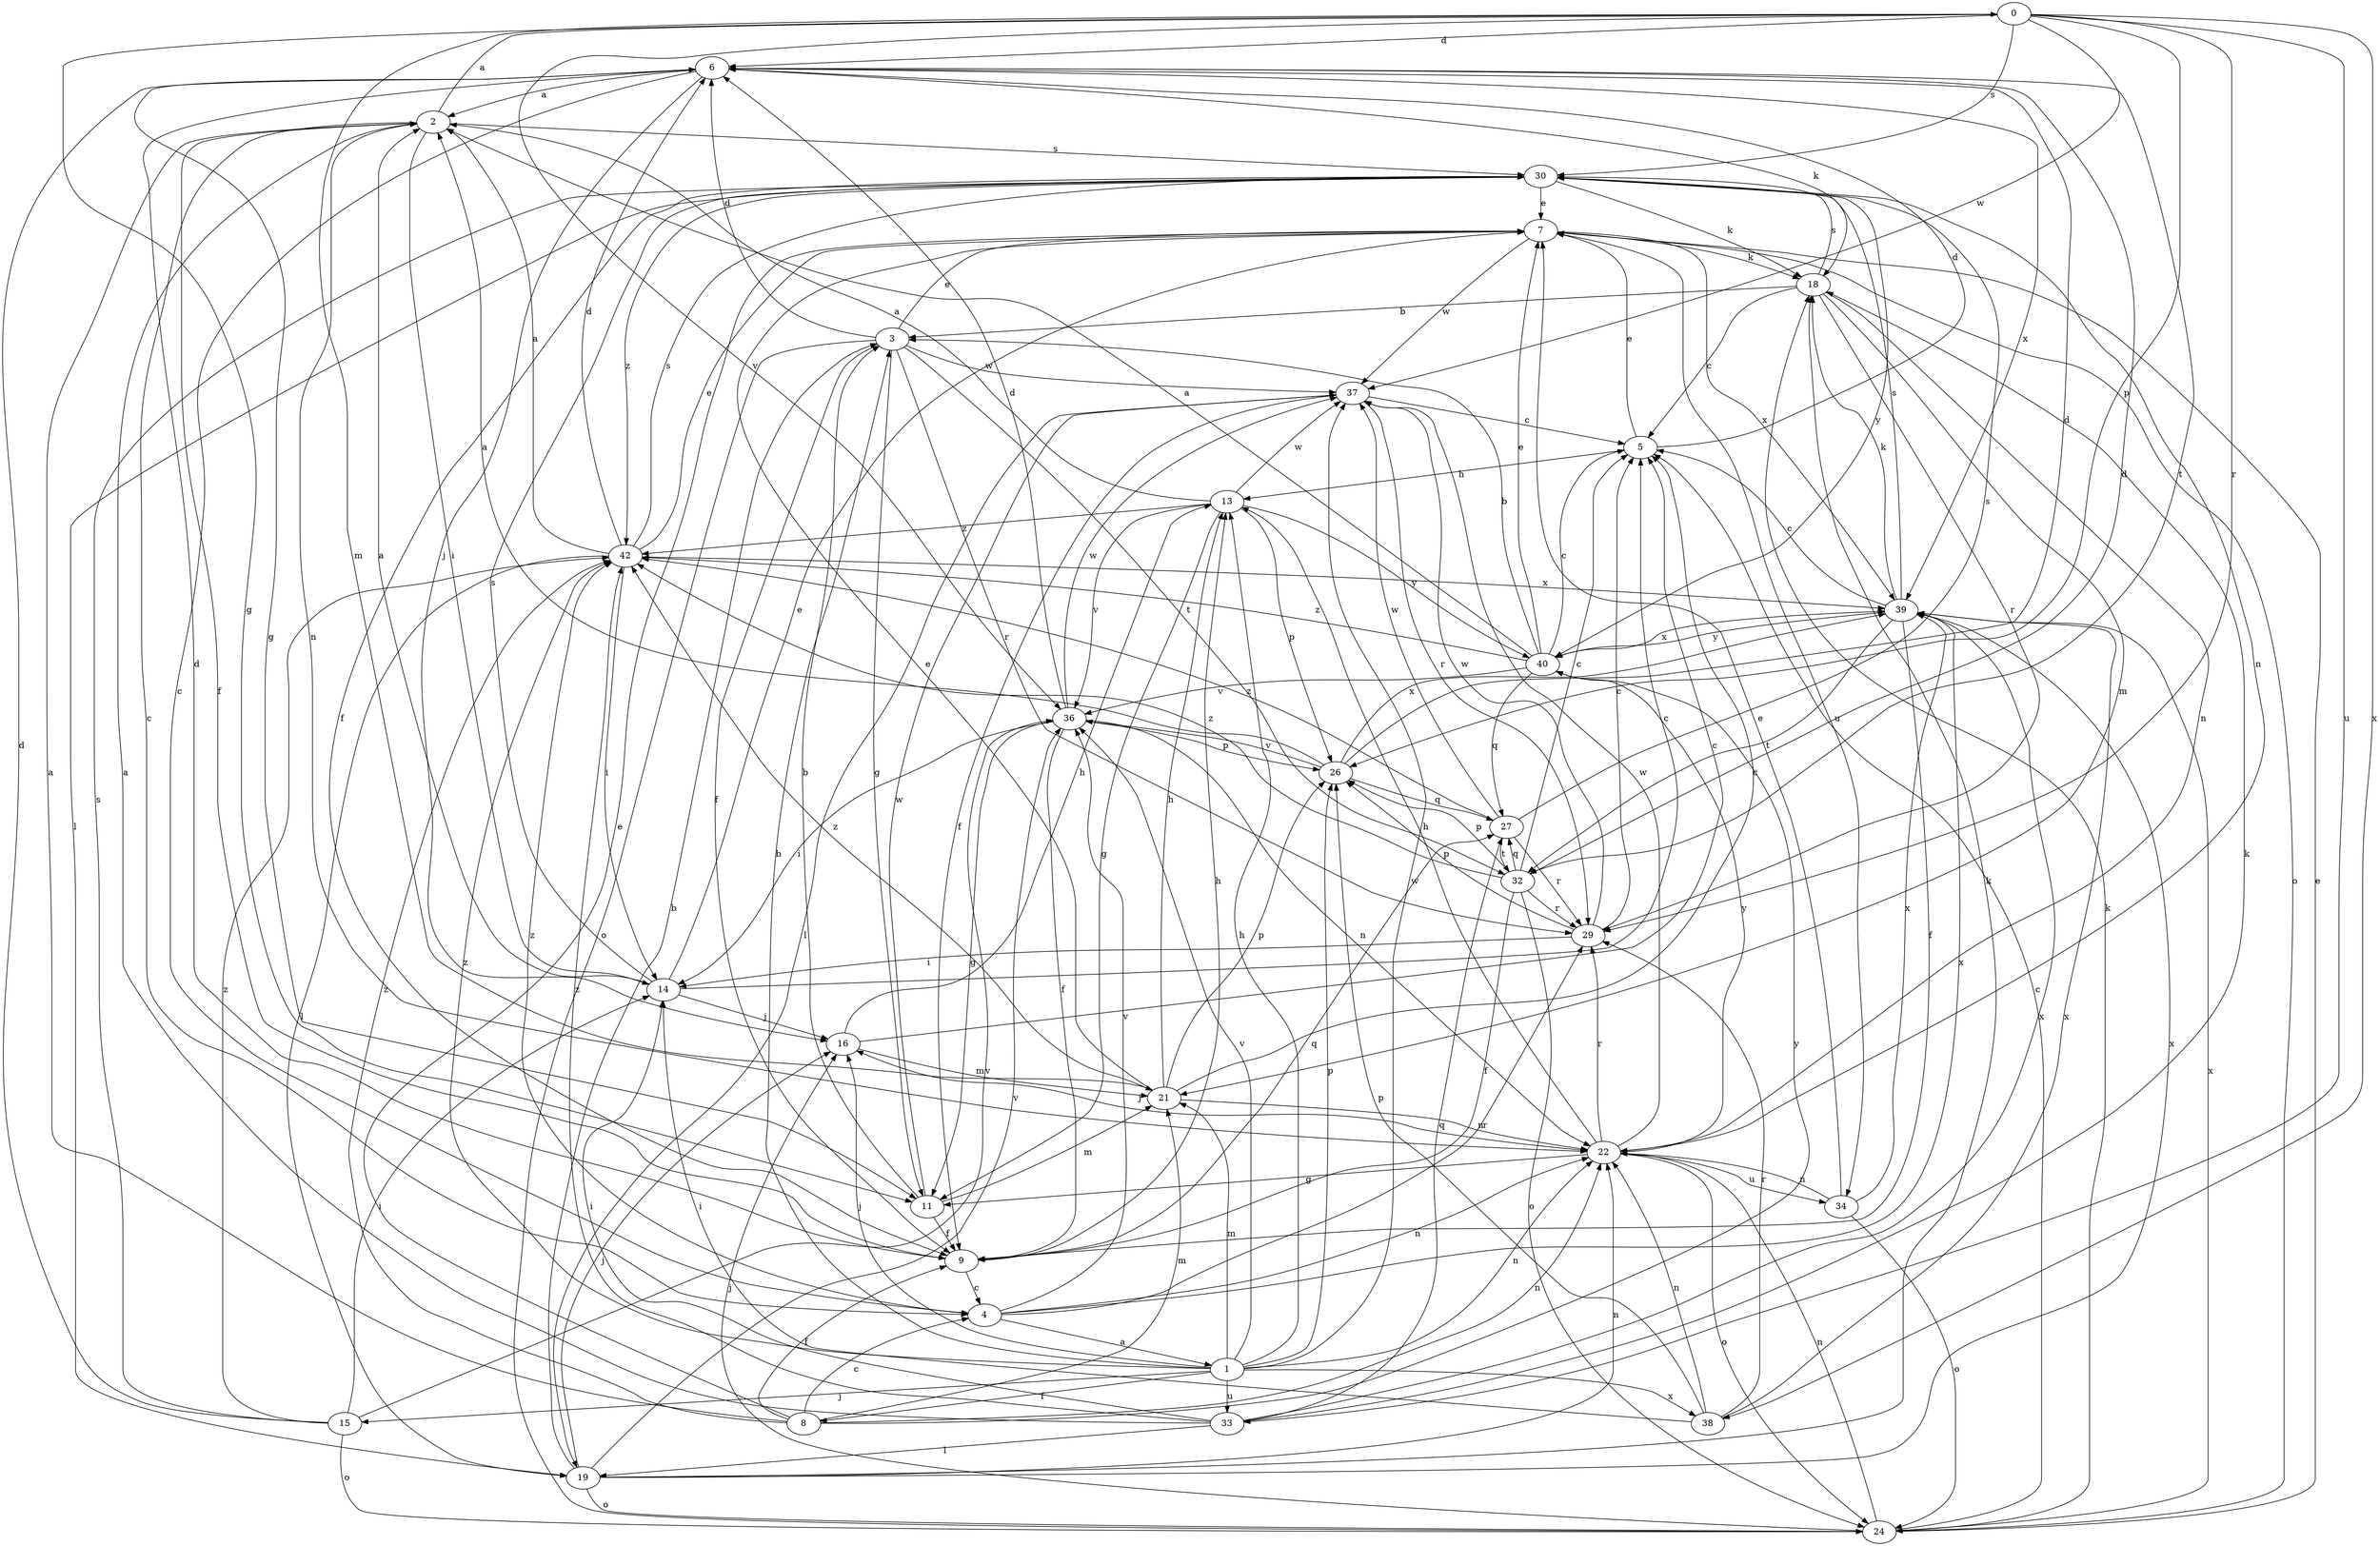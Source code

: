 strict digraph  {
0;
1;
2;
3;
4;
5;
6;
7;
8;
9;
11;
13;
14;
15;
16;
18;
19;
21;
22;
24;
26;
27;
29;
30;
32;
33;
34;
36;
37;
38;
39;
40;
42;
0 -> 6  [label=d];
0 -> 11  [label=g];
0 -> 21  [label=m];
0 -> 26  [label=p];
0 -> 29  [label=r];
0 -> 30  [label=s];
0 -> 33  [label=u];
0 -> 36  [label=v];
0 -> 37  [label=w];
0 -> 38  [label=x];
1 -> 3  [label=b];
1 -> 8  [label=f];
1 -> 13  [label=h];
1 -> 15  [label=j];
1 -> 16  [label=j];
1 -> 21  [label=m];
1 -> 22  [label=n];
1 -> 26  [label=p];
1 -> 33  [label=u];
1 -> 36  [label=v];
1 -> 37  [label=w];
1 -> 38  [label=x];
1 -> 42  [label=z];
2 -> 0  [label=a];
2 -> 4  [label=c];
2 -> 9  [label=f];
2 -> 14  [label=i];
2 -> 22  [label=n];
2 -> 30  [label=s];
3 -> 6  [label=d];
3 -> 7  [label=e];
3 -> 9  [label=f];
3 -> 11  [label=g];
3 -> 24  [label=o];
3 -> 29  [label=r];
3 -> 32  [label=t];
3 -> 37  [label=w];
4 -> 1  [label=a];
4 -> 22  [label=n];
4 -> 29  [label=r];
4 -> 36  [label=v];
4 -> 39  [label=x];
4 -> 42  [label=z];
5 -> 6  [label=d];
5 -> 7  [label=e];
5 -> 13  [label=h];
6 -> 2  [label=a];
6 -> 4  [label=c];
6 -> 11  [label=g];
6 -> 16  [label=j];
6 -> 18  [label=k];
6 -> 32  [label=t];
6 -> 39  [label=x];
7 -> 18  [label=k];
7 -> 24  [label=o];
7 -> 34  [label=u];
7 -> 37  [label=w];
7 -> 39  [label=x];
8 -> 2  [label=a];
8 -> 4  [label=c];
8 -> 7  [label=e];
8 -> 9  [label=f];
8 -> 21  [label=m];
8 -> 22  [label=n];
8 -> 40  [label=y];
8 -> 42  [label=z];
9 -> 4  [label=c];
9 -> 6  [label=d];
9 -> 13  [label=h];
9 -> 27  [label=q];
11 -> 3  [label=b];
11 -> 9  [label=f];
11 -> 21  [label=m];
11 -> 37  [label=w];
13 -> 2  [label=a];
13 -> 11  [label=g];
13 -> 26  [label=p];
13 -> 36  [label=v];
13 -> 37  [label=w];
13 -> 40  [label=y];
13 -> 42  [label=z];
14 -> 2  [label=a];
14 -> 5  [label=c];
14 -> 7  [label=e];
14 -> 16  [label=j];
14 -> 30  [label=s];
15 -> 6  [label=d];
15 -> 14  [label=i];
15 -> 24  [label=o];
15 -> 30  [label=s];
15 -> 36  [label=v];
15 -> 42  [label=z];
16 -> 5  [label=c];
16 -> 13  [label=h];
16 -> 21  [label=m];
18 -> 3  [label=b];
18 -> 5  [label=c];
18 -> 21  [label=m];
18 -> 22  [label=n];
18 -> 29  [label=r];
18 -> 30  [label=s];
19 -> 3  [label=b];
19 -> 16  [label=j];
19 -> 18  [label=k];
19 -> 22  [label=n];
19 -> 24  [label=o];
19 -> 36  [label=v];
19 -> 39  [label=x];
21 -> 5  [label=c];
21 -> 7  [label=e];
21 -> 13  [label=h];
21 -> 22  [label=n];
21 -> 26  [label=p];
21 -> 42  [label=z];
22 -> 11  [label=g];
22 -> 13  [label=h];
22 -> 16  [label=j];
22 -> 24  [label=o];
22 -> 29  [label=r];
22 -> 34  [label=u];
22 -> 37  [label=w];
22 -> 40  [label=y];
24 -> 5  [label=c];
24 -> 7  [label=e];
24 -> 16  [label=j];
24 -> 18  [label=k];
24 -> 22  [label=n];
24 -> 39  [label=x];
26 -> 2  [label=a];
26 -> 6  [label=d];
26 -> 27  [label=q];
26 -> 36  [label=v];
26 -> 39  [label=x];
27 -> 29  [label=r];
27 -> 30  [label=s];
27 -> 32  [label=t];
27 -> 37  [label=w];
27 -> 42  [label=z];
29 -> 5  [label=c];
29 -> 14  [label=i];
29 -> 26  [label=p];
29 -> 37  [label=w];
30 -> 7  [label=e];
30 -> 9  [label=f];
30 -> 18  [label=k];
30 -> 19  [label=l];
30 -> 22  [label=n];
30 -> 40  [label=y];
30 -> 42  [label=z];
32 -> 5  [label=c];
32 -> 6  [label=d];
32 -> 9  [label=f];
32 -> 24  [label=o];
32 -> 26  [label=p];
32 -> 27  [label=q];
32 -> 29  [label=r];
32 -> 42  [label=z];
33 -> 2  [label=a];
33 -> 14  [label=i];
33 -> 18  [label=k];
33 -> 19  [label=l];
33 -> 27  [label=q];
33 -> 39  [label=x];
33 -> 42  [label=z];
34 -> 7  [label=e];
34 -> 22  [label=n];
34 -> 24  [label=o];
34 -> 39  [label=x];
36 -> 6  [label=d];
36 -> 9  [label=f];
36 -> 11  [label=g];
36 -> 14  [label=i];
36 -> 22  [label=n];
36 -> 26  [label=p];
36 -> 37  [label=w];
37 -> 5  [label=c];
37 -> 9  [label=f];
37 -> 19  [label=l];
37 -> 29  [label=r];
38 -> 14  [label=i];
38 -> 22  [label=n];
38 -> 26  [label=p];
38 -> 29  [label=r];
38 -> 39  [label=x];
39 -> 5  [label=c];
39 -> 9  [label=f];
39 -> 18  [label=k];
39 -> 30  [label=s];
39 -> 32  [label=t];
39 -> 40  [label=y];
40 -> 2  [label=a];
40 -> 3  [label=b];
40 -> 5  [label=c];
40 -> 7  [label=e];
40 -> 27  [label=q];
40 -> 36  [label=v];
40 -> 39  [label=x];
40 -> 42  [label=z];
42 -> 2  [label=a];
42 -> 6  [label=d];
42 -> 7  [label=e];
42 -> 14  [label=i];
42 -> 19  [label=l];
42 -> 30  [label=s];
42 -> 39  [label=x];
}
